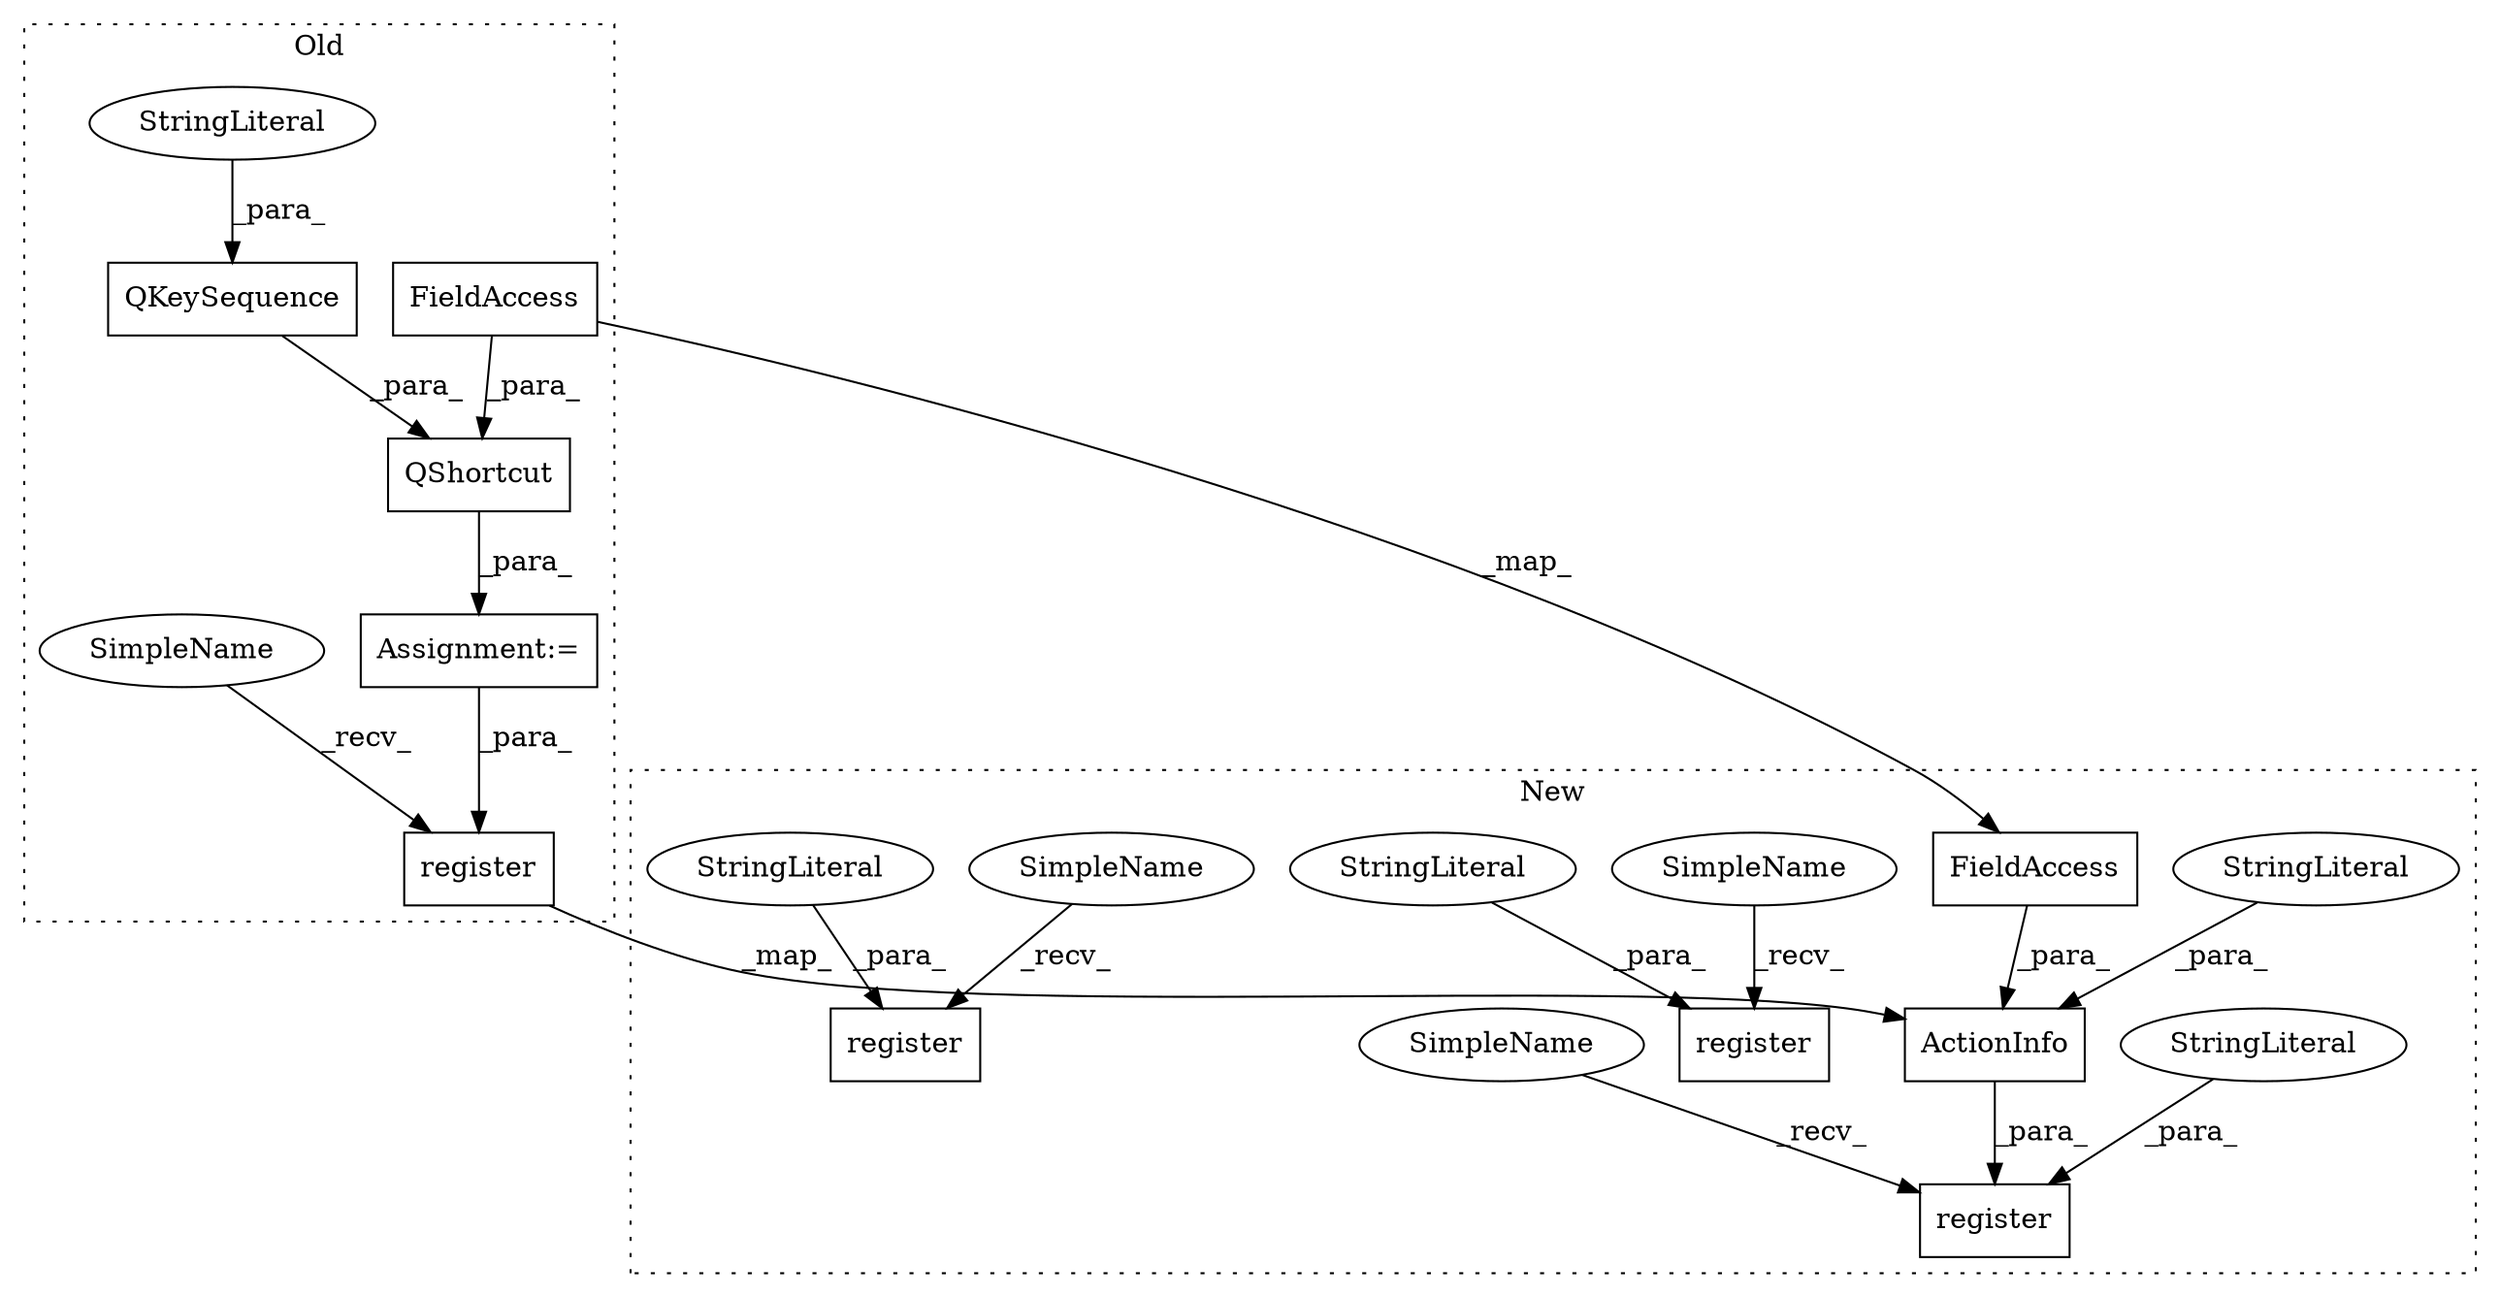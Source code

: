 digraph G {
subgraph cluster0 {
1 [label="register" a="32" s="5763,5876" l="9,1" shape="box"];
3 [label="QShortcut" a="32" s="5674,5752" l="10,1" shape="box"];
4 [label="QKeySequence" a="32" s="5684,5700" l="13,1" shape="box"];
5 [label="Assignment:=" a="7" s="5673" l="1" shape="box"];
7 [label="StringLiteral" a="45" s="5697" l="3" shape="ellipse"];
12 [label="FieldAccess" a="22" s="5707" l="45" shape="box"];
16 [label="SimpleName" a="42" s="5759" l="3" shape="ellipse"];
label = "Old";
style="dotted";
}
subgraph cluster1 {
2 [label="ActionInfo" a="32" s="5691,5891" l="11,1" shape="box"];
6 [label="StringLiteral" a="45" s="5720" l="17" shape="ellipse"];
8 [label="register" a="32" s="5678,5892" l="9,1" shape="box"];
9 [label="register" a="32" s="5183,5417" l="9,1" shape="box"];
10 [label="StringLiteral" a="45" s="5687" l="3" shape="ellipse"];
11 [label="StringLiteral" a="45" s="5192" l="3" shape="ellipse"];
13 [label="FieldAccess" a="22" s="5768" l="45" shape="box"];
14 [label="register" a="32" s="5428,5667" l="9,1" shape="box"];
15 [label="StringLiteral" a="45" s="5437" l="3" shape="ellipse"];
17 [label="SimpleName" a="42" s="5424" l="3" shape="ellipse"];
18 [label="SimpleName" a="42" s="5674" l="3" shape="ellipse"];
19 [label="SimpleName" a="42" s="5179" l="3" shape="ellipse"];
label = "New";
style="dotted";
}
1 -> 2 [label="_map_"];
2 -> 8 [label="_para_"];
3 -> 5 [label="_para_"];
4 -> 3 [label="_para_"];
5 -> 1 [label="_para_"];
6 -> 2 [label="_para_"];
7 -> 4 [label="_para_"];
10 -> 8 [label="_para_"];
11 -> 9 [label="_para_"];
12 -> 3 [label="_para_"];
12 -> 13 [label="_map_"];
13 -> 2 [label="_para_"];
15 -> 14 [label="_para_"];
16 -> 1 [label="_recv_"];
17 -> 14 [label="_recv_"];
18 -> 8 [label="_recv_"];
19 -> 9 [label="_recv_"];
}